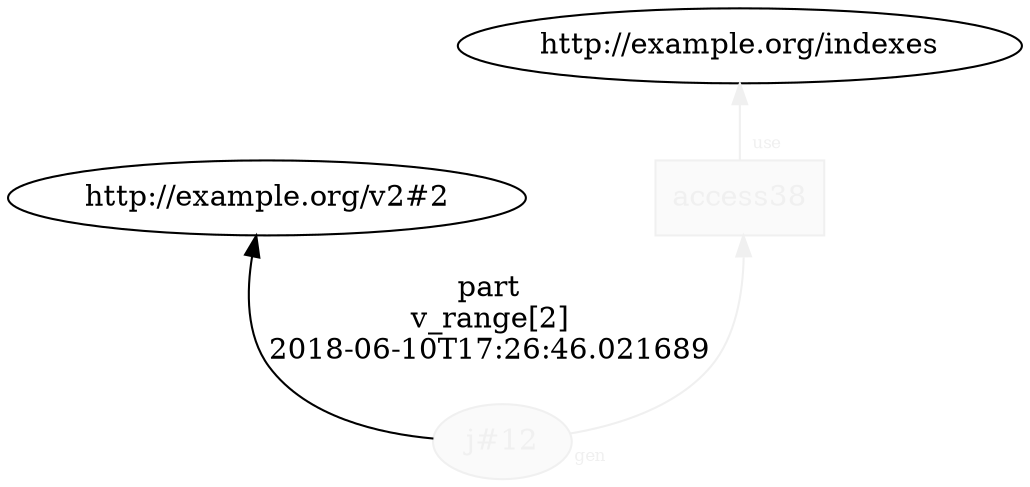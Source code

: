 digraph "PROV" { size="16,12"; rankdir="BT";
"http://example.org/j#12" [fillcolor="#FAFAFA",color="#F0F0F0",style="filled",fontcolor="#F0F0F0",label="j#12",URL="http://example.org/j#12"]
"http://example.org/j#12" -> "http://example.org/v2#2" [fontsize="14",distance="1.5",angle="60.0",rotation="20",label="part
v_range[2]
2018-06-10T17:26:46.021689"]
"http://example.org/access38" [fillcolor="#FAFAFA",color="#F0F0F0",shape="polygon",sides="4",style="filled",fontcolor="#F0F0F0",label="access38",URL="http://example.org/access38"]
"http://example.org/access38" -> "http://example.org/indexes" [labelfontsize="8",labeldistance="1.5",labelangle="60.0",rotation="20",taillabel="use",fontcolor="#F0F0F0",color="#F0F0F0"]
"http://example.org/j#12" -> "http://example.org/access38" [labelfontsize="8",labeldistance="1.5",labelangle="60.0",rotation="20",taillabel="gen",fontcolor="#F0F0F0",color="#F0F0F0"]
}